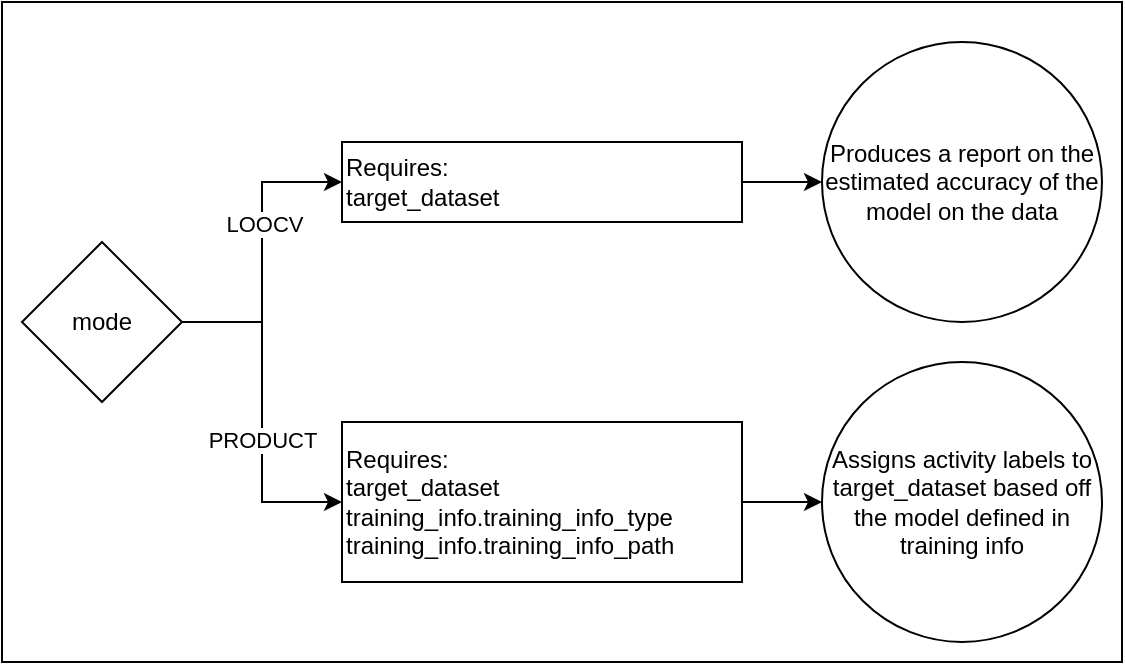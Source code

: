 <mxfile version="21.2.8" type="device">
  <diagram name="Page-1" id="B5fRm28gHAX6T-xVceC0">
    <mxGraphModel dx="766" dy="448" grid="1" gridSize="10" guides="1" tooltips="1" connect="1" arrows="1" fold="1" page="1" pageScale="1" pageWidth="850" pageHeight="1100" math="0" shadow="0">
      <root>
        <mxCell id="0" />
        <mxCell id="1" parent="0" />
        <mxCell id="xzKrCO7bltBIr_o1gJ06-12" value="" style="rounded=0;whiteSpace=wrap;html=1;align=left;" vertex="1" parent="1">
          <mxGeometry x="30" y="40" width="560" height="330" as="geometry" />
        </mxCell>
        <mxCell id="xzKrCO7bltBIr_o1gJ06-3" style="edgeStyle=orthogonalEdgeStyle;rounded=0;orthogonalLoop=1;jettySize=auto;html=1;entryX=0;entryY=0.5;entryDx=0;entryDy=0;" edge="1" parent="1" source="xzKrCO7bltBIr_o1gJ06-1" target="xzKrCO7bltBIr_o1gJ06-2">
          <mxGeometry relative="1" as="geometry" />
        </mxCell>
        <mxCell id="xzKrCO7bltBIr_o1gJ06-4" value="LOOCV" style="edgeLabel;html=1;align=center;verticalAlign=middle;resizable=0;points=[];" vertex="1" connectable="0" parent="xzKrCO7bltBIr_o1gJ06-3">
          <mxGeometry x="0.187" y="-1" relative="1" as="geometry">
            <mxPoint as="offset" />
          </mxGeometry>
        </mxCell>
        <mxCell id="xzKrCO7bltBIr_o1gJ06-6" style="edgeStyle=orthogonalEdgeStyle;rounded=0;orthogonalLoop=1;jettySize=auto;html=1;entryX=0;entryY=0.5;entryDx=0;entryDy=0;" edge="1" parent="1" source="xzKrCO7bltBIr_o1gJ06-1" target="xzKrCO7bltBIr_o1gJ06-5">
          <mxGeometry relative="1" as="geometry" />
        </mxCell>
        <mxCell id="xzKrCO7bltBIr_o1gJ06-7" value="PRODUCT" style="edgeLabel;html=1;align=center;verticalAlign=middle;resizable=0;points=[];" vertex="1" connectable="0" parent="xzKrCO7bltBIr_o1gJ06-6">
          <mxGeometry x="0.162" relative="1" as="geometry">
            <mxPoint as="offset" />
          </mxGeometry>
        </mxCell>
        <mxCell id="xzKrCO7bltBIr_o1gJ06-1" value="mode" style="rhombus;whiteSpace=wrap;html=1;" vertex="1" parent="1">
          <mxGeometry x="40" y="160" width="80" height="80" as="geometry" />
        </mxCell>
        <mxCell id="xzKrCO7bltBIr_o1gJ06-9" style="edgeStyle=orthogonalEdgeStyle;rounded=0;orthogonalLoop=1;jettySize=auto;html=1;" edge="1" parent="1" source="xzKrCO7bltBIr_o1gJ06-2" target="xzKrCO7bltBIr_o1gJ06-8">
          <mxGeometry relative="1" as="geometry" />
        </mxCell>
        <mxCell id="xzKrCO7bltBIr_o1gJ06-2" value="Requires:&amp;nbsp;&lt;br&gt;target_dataset" style="rounded=0;whiteSpace=wrap;html=1;align=left;" vertex="1" parent="1">
          <mxGeometry x="200" y="110" width="200" height="40" as="geometry" />
        </mxCell>
        <mxCell id="xzKrCO7bltBIr_o1gJ06-11" style="edgeStyle=orthogonalEdgeStyle;rounded=0;orthogonalLoop=1;jettySize=auto;html=1;entryX=0;entryY=0.5;entryDx=0;entryDy=0;" edge="1" parent="1" source="xzKrCO7bltBIr_o1gJ06-5" target="xzKrCO7bltBIr_o1gJ06-10">
          <mxGeometry relative="1" as="geometry" />
        </mxCell>
        <mxCell id="xzKrCO7bltBIr_o1gJ06-5" value="Requires:&amp;nbsp;&lt;br style=&quot;border-color: var(--border-color);&quot;&gt;target_dataset&amp;nbsp;&lt;br&gt;training_info.training_info_type&lt;br&gt;training_info.training_info_path" style="rounded=0;whiteSpace=wrap;html=1;align=left;" vertex="1" parent="1">
          <mxGeometry x="200" y="250" width="200" height="80" as="geometry" />
        </mxCell>
        <mxCell id="xzKrCO7bltBIr_o1gJ06-8" value="Produces a report on the estimated accuracy of the model on the data" style="ellipse;whiteSpace=wrap;html=1;aspect=fixed;" vertex="1" parent="1">
          <mxGeometry x="440" y="60" width="140" height="140" as="geometry" />
        </mxCell>
        <mxCell id="xzKrCO7bltBIr_o1gJ06-10" value="Assigns activity labels to target_dataset based off the model defined in training info" style="ellipse;whiteSpace=wrap;html=1;aspect=fixed;" vertex="1" parent="1">
          <mxGeometry x="440" y="220" width="140" height="140" as="geometry" />
        </mxCell>
      </root>
    </mxGraphModel>
  </diagram>
</mxfile>
